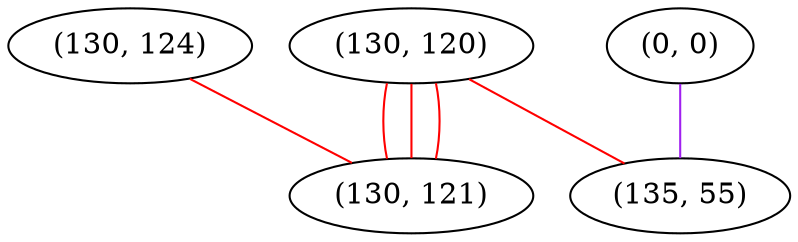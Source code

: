 graph "" {
"(130, 120)";
"(0, 0)";
"(130, 124)";
"(130, 121)";
"(135, 55)";
"(130, 120)" -- "(135, 55)"  [color=red, key=0, weight=1];
"(130, 120)" -- "(130, 121)"  [color=red, key=0, weight=1];
"(130, 120)" -- "(130, 121)"  [color=red, key=1, weight=1];
"(130, 120)" -- "(130, 121)"  [color=red, key=2, weight=1];
"(0, 0)" -- "(135, 55)"  [color=purple, key=0, weight=4];
"(130, 124)" -- "(130, 121)"  [color=red, key=0, weight=1];
}
